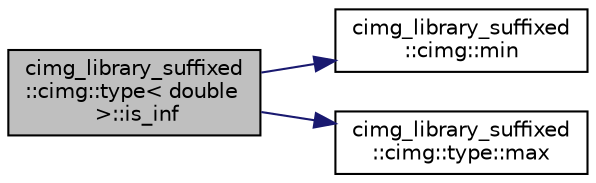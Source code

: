 digraph "cimg_library_suffixed::cimg::type&lt; double &gt;::is_inf"
{
  edge [fontname="Helvetica",fontsize="10",labelfontname="Helvetica",labelfontsize="10"];
  node [fontname="Helvetica",fontsize="10",shape=record];
  rankdir="LR";
  Node14 [label="cimg_library_suffixed\l::cimg::type\< double\l \>::is_inf",height=0.2,width=0.4,color="black", fillcolor="grey75", style="filled", fontcolor="black"];
  Node14 -> Node15 [color="midnightblue",fontsize="10",style="solid",fontname="Helvetica"];
  Node15 [label="cimg_library_suffixed\l::cimg::min",height=0.2,width=0.4,color="black", fillcolor="white", style="filled",URL="$namespacecimg__library__suffixed_1_1cimg.html#ad5459593e7f8a4066cb22ad63de8e92d",tooltip="Return the minimum between four values. "];
  Node14 -> Node16 [color="midnightblue",fontsize="10",style="solid",fontname="Helvetica"];
  Node16 [label="cimg_library_suffixed\l::cimg::type::max",height=0.2,width=0.4,color="black", fillcolor="white", style="filled",URL="$structcimg__library__suffixed_1_1cimg_1_1type.html#a4b01a896aa0c86ce9f3162f36fa2ae72"];
}
